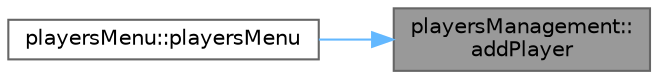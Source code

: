 digraph "playersManagement::addPlayer"
{
 // LATEX_PDF_SIZE
  bgcolor="transparent";
  edge [fontname=Helvetica,fontsize=10,labelfontname=Helvetica,labelfontsize=10];
  node [fontname=Helvetica,fontsize=10,shape=box,height=0.2,width=0.4];
  rankdir="RL";
  Node1 [id="Node000001",label="playersManagement::\laddPlayer",height=0.2,width=0.4,color="gray40", fillcolor="grey60", style="filled", fontcolor="black",tooltip="Add a player by the name or nickname."];
  Node1 -> Node2 [id="edge2_Node000001_Node000002",dir="back",color="steelblue1",style="solid",tooltip=" "];
  Node2 [id="Node000002",label="playersMenu::playersMenu",height=0.2,width=0.4,color="grey40", fillcolor="white", style="filled",URL="$classplayers_menu.html#adebfb8ff936b89b3ff360585910dbd47",tooltip=" "];
}
